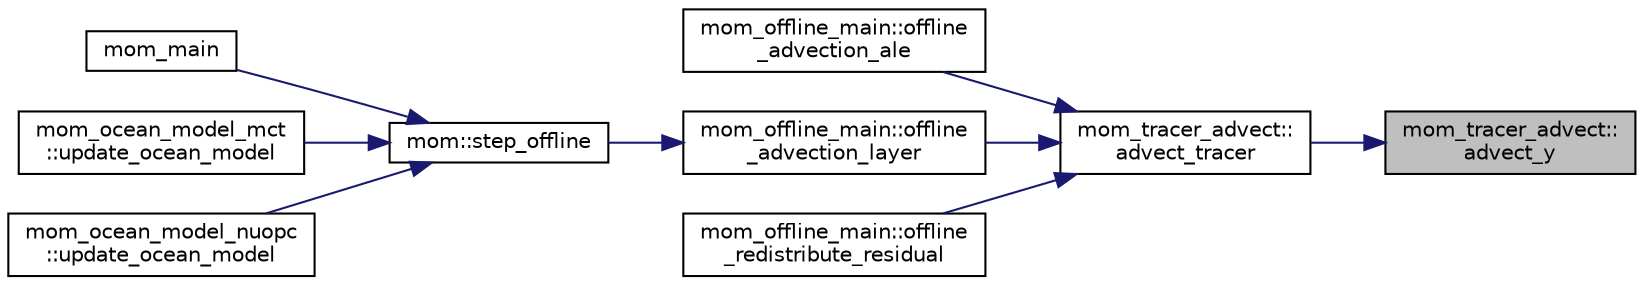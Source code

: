 digraph "mom_tracer_advect::advect_y"
{
 // INTERACTIVE_SVG=YES
 // LATEX_PDF_SIZE
  edge [fontname="Helvetica",fontsize="10",labelfontname="Helvetica",labelfontsize="10"];
  node [fontname="Helvetica",fontsize="10",shape=record];
  rankdir="RL";
  Node1 [label="mom_tracer_advect::\ladvect_y",height=0.2,width=0.4,color="black", fillcolor="grey75", style="filled", fontcolor="black",tooltip="This subroutine does 1-d flux-form advection using a monotonic piecewise linear scheme."];
  Node1 -> Node2 [dir="back",color="midnightblue",fontsize="10",style="solid",fontname="Helvetica"];
  Node2 [label="mom_tracer_advect::\ladvect_tracer",height=0.2,width=0.4,color="black", fillcolor="white", style="filled",URL="$namespacemom__tracer__advect.html#a4c97e84c1a3c433d0c2e84b57926bc08",tooltip="This routine time steps the tracer concentration using a monotonic, conservative, weakly diffusive sc..."];
  Node2 -> Node3 [dir="back",color="midnightblue",fontsize="10",style="solid",fontname="Helvetica"];
  Node3 [label="mom_offline_main::offline\l_advection_ale",height=0.2,width=0.4,color="black", fillcolor="white", style="filled",URL="$namespacemom__offline__main.html#ae85546d26ceb447742abe3c528cad2d7",tooltip="3D advection is done by doing flux-limited nonlinear horizontal advection interspersed with an ALE re..."];
  Node2 -> Node4 [dir="back",color="midnightblue",fontsize="10",style="solid",fontname="Helvetica"];
  Node4 [label="mom_offline_main::offline\l_advection_layer",height=0.2,width=0.4,color="black", fillcolor="white", style="filled",URL="$namespacemom__offline__main.html#a887d59c64eb269aad257eacc8cf30444",tooltip="When in layer mode, 3D horizontal advection using stored mass fluxes must be used...."];
  Node4 -> Node5 [dir="back",color="midnightblue",fontsize="10",style="solid",fontname="Helvetica"];
  Node5 [label="mom::step_offline",height=0.2,width=0.4,color="black", fillcolor="white", style="filled",URL="$namespacemom.html#ade4f7557fcda73ffc12284d3cecf4182",tooltip="step_offline is the main driver for running tracers offline in MOM6. This has been primarily develope..."];
  Node5 -> Node6 [dir="back",color="midnightblue",fontsize="10",style="solid",fontname="Helvetica"];
  Node6 [label="mom_main",height=0.2,width=0.4,color="black", fillcolor="white", style="filled",URL="$MOM__driver_8F90.html#a08fffeb2d8e8acbf9ed4609be6d258c6",tooltip=" "];
  Node5 -> Node7 [dir="back",color="midnightblue",fontsize="10",style="solid",fontname="Helvetica"];
  Node7 [label="mom_ocean_model_mct\l::update_ocean_model",height=0.2,width=0.4,color="black", fillcolor="white", style="filled",URL="$namespacemom__ocean__model__mct.html#a422ba42ca07c0bf28ec5113aba4f1e96",tooltip="update_ocean_model uses the forcing in Ice_ocean_boundary to advance the ocean model's state from the..."];
  Node5 -> Node8 [dir="back",color="midnightblue",fontsize="10",style="solid",fontname="Helvetica"];
  Node8 [label="mom_ocean_model_nuopc\l::update_ocean_model",height=0.2,width=0.4,color="black", fillcolor="white", style="filled",URL="$namespacemom__ocean__model__nuopc.html#a02a87b4944febcc6828c55e8e4375e62",tooltip="update_ocean_model uses the forcing in Ice_ocean_boundary to advance the ocean model's state from the..."];
  Node2 -> Node9 [dir="back",color="midnightblue",fontsize="10",style="solid",fontname="Helvetica"];
  Node9 [label="mom_offline_main::offline\l_redistribute_residual",height=0.2,width=0.4,color="black", fillcolor="white", style="filled",URL="$namespacemom__offline__main.html#a312c47e83e64a6bdf064526f77a8a8ec",tooltip="In the case where the main advection routine did not converge, something needs to be done with the re..."];
}
